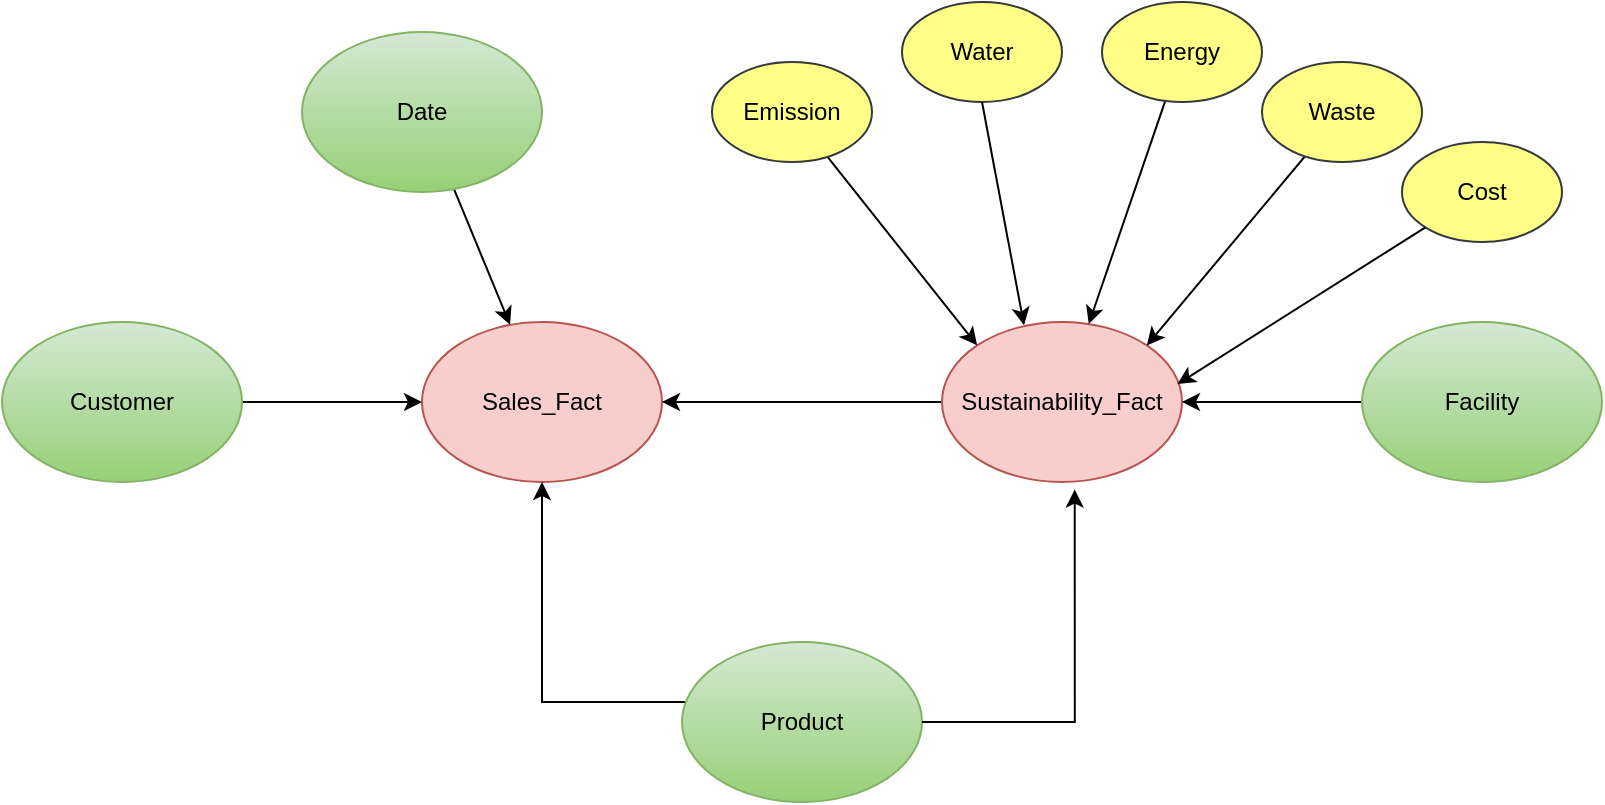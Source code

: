 <mxfile version="24.3.0" type="github">
  <diagram name="Page-1" id="ankkkGUQus7kz9JpT0ZV">
    <mxGraphModel dx="875" dy="515" grid="1" gridSize="10" guides="1" tooltips="1" connect="1" arrows="1" fold="1" page="1" pageScale="1" pageWidth="850" pageHeight="1100" math="0" shadow="0">
      <root>
        <mxCell id="0" />
        <mxCell id="1" parent="0" />
        <mxCell id="HP0OHNSeEpsSiLSHhafP-1" value="Sales_Fact" style="ellipse;whiteSpace=wrap;html=1;fillColor=#f8cecc;strokeColor=#b85450;" vertex="1" parent="1">
          <mxGeometry x="280" y="270" width="120" height="80" as="geometry" />
        </mxCell>
        <mxCell id="HP0OHNSeEpsSiLSHhafP-22" style="edgeStyle=orthogonalEdgeStyle;rounded=0;orthogonalLoop=1;jettySize=auto;html=1;entryX=1;entryY=0.5;entryDx=0;entryDy=0;" edge="1" parent="1" source="HP0OHNSeEpsSiLSHhafP-2" target="HP0OHNSeEpsSiLSHhafP-1">
          <mxGeometry relative="1" as="geometry" />
        </mxCell>
        <mxCell id="HP0OHNSeEpsSiLSHhafP-2" value="Sustainability_Fact" style="ellipse;whiteSpace=wrap;html=1;fillColor=#f8cecc;strokeColor=#b85450;" vertex="1" parent="1">
          <mxGeometry x="540" y="270" width="120" height="80" as="geometry" />
        </mxCell>
        <mxCell id="HP0OHNSeEpsSiLSHhafP-4" style="edgeStyle=orthogonalEdgeStyle;rounded=0;orthogonalLoop=1;jettySize=auto;html=1;entryX=0.5;entryY=1;entryDx=0;entryDy=0;" edge="1" parent="1" source="HP0OHNSeEpsSiLSHhafP-3" target="HP0OHNSeEpsSiLSHhafP-1">
          <mxGeometry relative="1" as="geometry">
            <Array as="points">
              <mxPoint x="340" y="460" />
            </Array>
          </mxGeometry>
        </mxCell>
        <mxCell id="HP0OHNSeEpsSiLSHhafP-3" value="Product" style="ellipse;whiteSpace=wrap;html=1;fillColor=#d5e8d4;strokeColor=#82b366;gradientColor=#97d077;" vertex="1" parent="1">
          <mxGeometry x="410" y="430" width="120" height="80" as="geometry" />
        </mxCell>
        <mxCell id="HP0OHNSeEpsSiLSHhafP-5" style="edgeStyle=orthogonalEdgeStyle;rounded=0;orthogonalLoop=1;jettySize=auto;html=1;entryX=0.553;entryY=1.047;entryDx=0;entryDy=0;entryPerimeter=0;" edge="1" parent="1" source="HP0OHNSeEpsSiLSHhafP-3" target="HP0OHNSeEpsSiLSHhafP-2">
          <mxGeometry relative="1" as="geometry" />
        </mxCell>
        <mxCell id="HP0OHNSeEpsSiLSHhafP-7" style="edgeStyle=orthogonalEdgeStyle;rounded=0;orthogonalLoop=1;jettySize=auto;html=1;entryX=0;entryY=0.5;entryDx=0;entryDy=0;" edge="1" parent="1" source="HP0OHNSeEpsSiLSHhafP-6" target="HP0OHNSeEpsSiLSHhafP-1">
          <mxGeometry relative="1" as="geometry" />
        </mxCell>
        <mxCell id="HP0OHNSeEpsSiLSHhafP-6" value="Customer" style="ellipse;whiteSpace=wrap;html=1;fillColor=#d5e8d4;strokeColor=#82b366;gradientColor=#97d077;" vertex="1" parent="1">
          <mxGeometry x="70" y="270" width="120" height="80" as="geometry" />
        </mxCell>
        <mxCell id="HP0OHNSeEpsSiLSHhafP-9" style="edgeStyle=orthogonalEdgeStyle;rounded=0;orthogonalLoop=1;jettySize=auto;html=1;entryX=1;entryY=0.5;entryDx=0;entryDy=0;" edge="1" parent="1" source="HP0OHNSeEpsSiLSHhafP-8" target="HP0OHNSeEpsSiLSHhafP-2">
          <mxGeometry relative="1" as="geometry" />
        </mxCell>
        <mxCell id="HP0OHNSeEpsSiLSHhafP-8" value="Facility" style="ellipse;whiteSpace=wrap;html=1;fillColor=#d5e8d4;strokeColor=#82b366;gradientColor=#97d077;" vertex="1" parent="1">
          <mxGeometry x="750" y="270" width="120" height="80" as="geometry" />
        </mxCell>
        <mxCell id="HP0OHNSeEpsSiLSHhafP-14" style="rounded=0;orthogonalLoop=1;jettySize=auto;html=1;entryX=0;entryY=0;entryDx=0;entryDy=0;" edge="1" parent="1" source="HP0OHNSeEpsSiLSHhafP-10" target="HP0OHNSeEpsSiLSHhafP-2">
          <mxGeometry relative="1" as="geometry" />
        </mxCell>
        <mxCell id="HP0OHNSeEpsSiLSHhafP-10" value="Emission" style="ellipse;whiteSpace=wrap;html=1;fillColor=#ffff88;strokeColor=#36393d;" vertex="1" parent="1">
          <mxGeometry x="425" y="140" width="80" height="50" as="geometry" />
        </mxCell>
        <mxCell id="HP0OHNSeEpsSiLSHhafP-11" value="Water" style="ellipse;whiteSpace=wrap;html=1;fillColor=#ffff88;strokeColor=#36393d;" vertex="1" parent="1">
          <mxGeometry x="520" y="110" width="80" height="50" as="geometry" />
        </mxCell>
        <mxCell id="HP0OHNSeEpsSiLSHhafP-17" style="rounded=0;orthogonalLoop=1;jettySize=auto;html=1;entryX=1;entryY=0;entryDx=0;entryDy=0;" edge="1" parent="1" source="HP0OHNSeEpsSiLSHhafP-12" target="HP0OHNSeEpsSiLSHhafP-2">
          <mxGeometry relative="1" as="geometry" />
        </mxCell>
        <mxCell id="HP0OHNSeEpsSiLSHhafP-12" value="Waste" style="ellipse;whiteSpace=wrap;html=1;fillColor=#ffff88;strokeColor=#36393d;" vertex="1" parent="1">
          <mxGeometry x="700" y="140" width="80" height="50" as="geometry" />
        </mxCell>
        <mxCell id="HP0OHNSeEpsSiLSHhafP-16" style="rounded=0;orthogonalLoop=1;jettySize=auto;html=1;" edge="1" parent="1" source="HP0OHNSeEpsSiLSHhafP-13" target="HP0OHNSeEpsSiLSHhafP-2">
          <mxGeometry relative="1" as="geometry">
            <mxPoint x="616" y="266" as="targetPoint" />
          </mxGeometry>
        </mxCell>
        <mxCell id="HP0OHNSeEpsSiLSHhafP-13" value="Energy" style="ellipse;whiteSpace=wrap;html=1;fillColor=#ffff88;strokeColor=#36393d;" vertex="1" parent="1">
          <mxGeometry x="620" y="110" width="80" height="50" as="geometry" />
        </mxCell>
        <mxCell id="HP0OHNSeEpsSiLSHhafP-15" style="rounded=0;orthogonalLoop=1;jettySize=auto;html=1;exitX=0.5;exitY=1;exitDx=0;exitDy=0;entryX=0.342;entryY=0.021;entryDx=0;entryDy=0;entryPerimeter=0;" edge="1" parent="1" source="HP0OHNSeEpsSiLSHhafP-11" target="HP0OHNSeEpsSiLSHhafP-2">
          <mxGeometry relative="1" as="geometry">
            <mxPoint x="580" y="230" as="targetPoint" />
          </mxGeometry>
        </mxCell>
        <mxCell id="HP0OHNSeEpsSiLSHhafP-18" value="Cost" style="ellipse;whiteSpace=wrap;html=1;fillColor=#ffff88;strokeColor=#36393d;" vertex="1" parent="1">
          <mxGeometry x="770" y="180" width="80" height="50" as="geometry" />
        </mxCell>
        <mxCell id="HP0OHNSeEpsSiLSHhafP-19" style="rounded=0;orthogonalLoop=1;jettySize=auto;html=1;exitX=0;exitY=1;exitDx=0;exitDy=0;entryX=0.981;entryY=0.388;entryDx=0;entryDy=0;entryPerimeter=0;" edge="1" parent="1" source="HP0OHNSeEpsSiLSHhafP-18" target="HP0OHNSeEpsSiLSHhafP-2">
          <mxGeometry relative="1" as="geometry" />
        </mxCell>
        <mxCell id="HP0OHNSeEpsSiLSHhafP-21" style="rounded=0;orthogonalLoop=1;jettySize=auto;html=1;" edge="1" parent="1" source="HP0OHNSeEpsSiLSHhafP-20" target="HP0OHNSeEpsSiLSHhafP-1">
          <mxGeometry relative="1" as="geometry" />
        </mxCell>
        <mxCell id="HP0OHNSeEpsSiLSHhafP-20" value="Date" style="ellipse;whiteSpace=wrap;html=1;fillColor=#d5e8d4;strokeColor=#82b366;gradientColor=#97d077;" vertex="1" parent="1">
          <mxGeometry x="220" y="125" width="120" height="80" as="geometry" />
        </mxCell>
      </root>
    </mxGraphModel>
  </diagram>
</mxfile>
